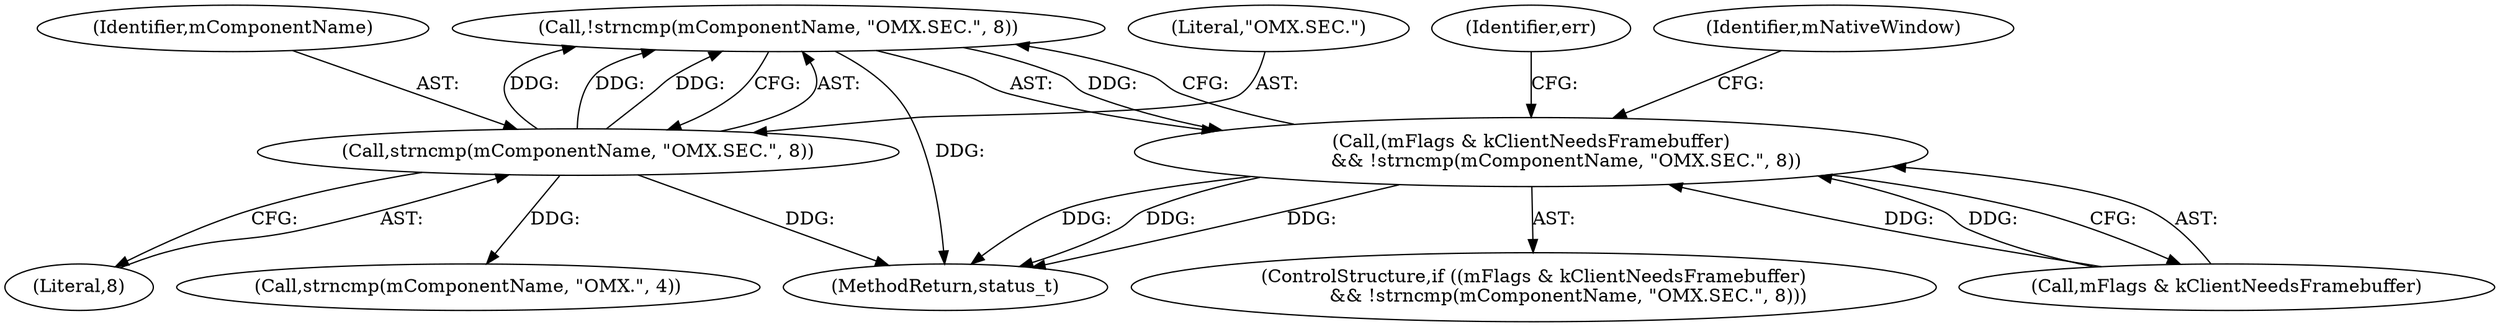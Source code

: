 digraph "1_Android_0bb5ced60304da7f61478ffd359e7ba65d72f181_1@del" {
"1000542" [label="(Call,!strncmp(mComponentName, \"OMX.SEC.\", 8))"];
"1000543" [label="(Call,strncmp(mComponentName, \"OMX.SEC.\", 8))"];
"1000538" [label="(Call,(mFlags & kClientNeedsFramebuffer)\n            && !strncmp(mComponentName, \"OMX.SEC.\", 8))"];
"1000623" [label="(MethodReturn,status_t)"];
"1000545" [label="(Literal,\"OMX.SEC.\")"];
"1000537" [label="(ControlStructure,if ((mFlags & kClientNeedsFramebuffer)\n            && !strncmp(mComponentName, \"OMX.SEC.\", 8)))"];
"1000539" [label="(Call,mFlags & kClientNeedsFramebuffer)"];
"1000543" [label="(Call,strncmp(mComponentName, \"OMX.SEC.\", 8))"];
"1000538" [label="(Call,(mFlags & kClientNeedsFramebuffer)\n            && !strncmp(mComponentName, \"OMX.SEC.\", 8))"];
"1000542" [label="(Call,!strncmp(mComponentName, \"OMX.SEC.\", 8))"];
"1000605" [label="(Call,strncmp(mComponentName, \"OMX.\", 4))"];
"1000551" [label="(Identifier,err)"];
"1000593" [label="(Identifier,mNativeWindow)"];
"1000546" [label="(Literal,8)"];
"1000544" [label="(Identifier,mComponentName)"];
"1000542" -> "1000538"  [label="AST: "];
"1000542" -> "1000543"  [label="CFG: "];
"1000543" -> "1000542"  [label="AST: "];
"1000538" -> "1000542"  [label="CFG: "];
"1000542" -> "1000623"  [label="DDG: "];
"1000542" -> "1000538"  [label="DDG: "];
"1000543" -> "1000542"  [label="DDG: "];
"1000543" -> "1000542"  [label="DDG: "];
"1000543" -> "1000542"  [label="DDG: "];
"1000543" -> "1000546"  [label="CFG: "];
"1000544" -> "1000543"  [label="AST: "];
"1000545" -> "1000543"  [label="AST: "];
"1000546" -> "1000543"  [label="AST: "];
"1000543" -> "1000623"  [label="DDG: "];
"1000543" -> "1000605"  [label="DDG: "];
"1000538" -> "1000537"  [label="AST: "];
"1000538" -> "1000539"  [label="CFG: "];
"1000539" -> "1000538"  [label="AST: "];
"1000551" -> "1000538"  [label="CFG: "];
"1000593" -> "1000538"  [label="CFG: "];
"1000538" -> "1000623"  [label="DDG: "];
"1000538" -> "1000623"  [label="DDG: "];
"1000538" -> "1000623"  [label="DDG: "];
"1000539" -> "1000538"  [label="DDG: "];
"1000539" -> "1000538"  [label="DDG: "];
}
